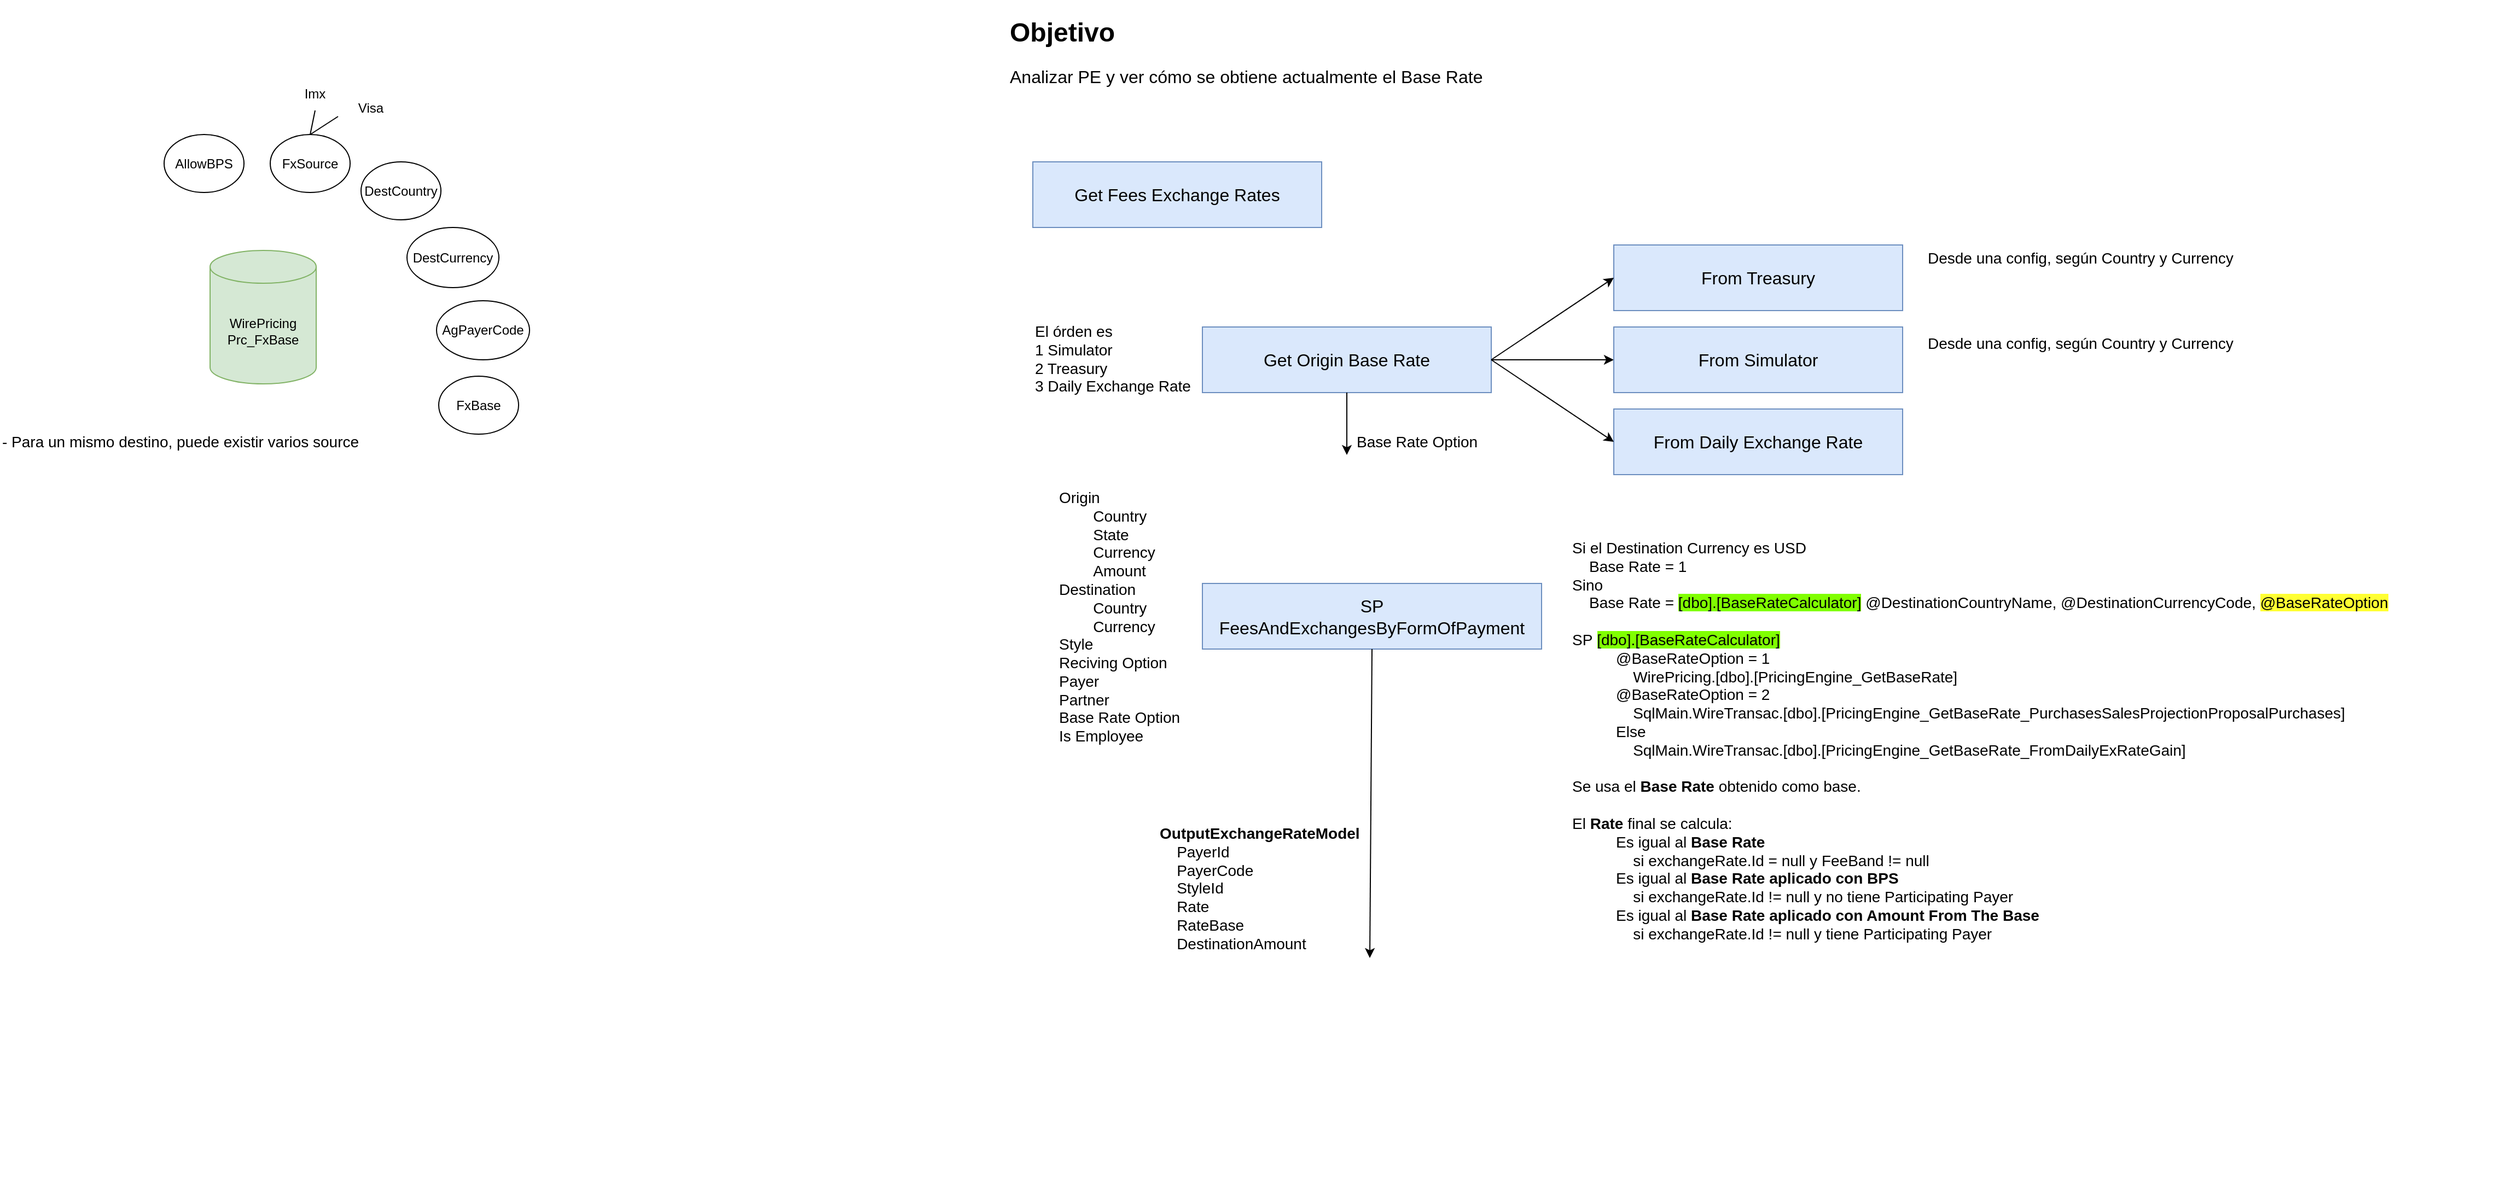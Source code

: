 <mxfile version="21.6.8" type="github">
  <diagram name="Página-1" id="OCQVt_zFbdHCXUs0rtO8">
    <mxGraphModel dx="2874" dy="1150" grid="0" gridSize="10" guides="1" tooltips="1" connect="1" arrows="1" fold="1" page="0" pageScale="1" pageWidth="827" pageHeight="1169" math="0" shadow="0">
      <root>
        <mxCell id="0" />
        <mxCell id="1" parent="0" />
        <mxCell id="3WI0bjOclUP90dEZoIG7-1" value="Get Fees Exchange Rates" style="rounded=0;whiteSpace=wrap;html=1;fontSize=16;fillColor=#dae8fc;strokeColor=#6c8ebf;" parent="1" vertex="1">
          <mxGeometry x="-201" y="41" width="264" height="60" as="geometry" />
        </mxCell>
        <mxCell id="3WI0bjOclUP90dEZoIG7-7" value="" style="edgeStyle=orthogonalEdgeStyle;rounded=0;orthogonalLoop=1;jettySize=auto;html=1;" parent="1" source="3WI0bjOclUP90dEZoIG7-2" target="3WI0bjOclUP90dEZoIG7-4" edge="1">
          <mxGeometry relative="1" as="geometry" />
        </mxCell>
        <mxCell id="3WI0bjOclUP90dEZoIG7-2" value="Get Origin Base Rate" style="rounded=0;whiteSpace=wrap;html=1;fontSize=16;fillColor=#dae8fc;strokeColor=#6c8ebf;" parent="1" vertex="1">
          <mxGeometry x="-46" y="192" width="264" height="60" as="geometry" />
        </mxCell>
        <mxCell id="3WI0bjOclUP90dEZoIG7-3" value="From Treasury" style="rounded=0;whiteSpace=wrap;html=1;fontSize=16;fillColor=#dae8fc;strokeColor=#6c8ebf;" parent="1" vertex="1">
          <mxGeometry x="330" y="117" width="264" height="60" as="geometry" />
        </mxCell>
        <mxCell id="3WI0bjOclUP90dEZoIG7-4" value="From Simulator" style="rounded=0;whiteSpace=wrap;html=1;fontSize=16;fillColor=#dae8fc;strokeColor=#6c8ebf;" parent="1" vertex="1">
          <mxGeometry x="330" y="192" width="264" height="60" as="geometry" />
        </mxCell>
        <mxCell id="3WI0bjOclUP90dEZoIG7-5" value="From Daily Exchange Rate" style="rounded=0;whiteSpace=wrap;html=1;fontSize=16;fillColor=#dae8fc;strokeColor=#6c8ebf;" parent="1" vertex="1">
          <mxGeometry x="330" y="267" width="264" height="60" as="geometry" />
        </mxCell>
        <mxCell id="3WI0bjOclUP90dEZoIG7-6" value="" style="endArrow=classic;html=1;rounded=0;entryX=0;entryY=0.5;entryDx=0;entryDy=0;exitX=1;exitY=0.5;exitDx=0;exitDy=0;" parent="1" source="3WI0bjOclUP90dEZoIG7-2" target="3WI0bjOclUP90dEZoIG7-3" edge="1">
          <mxGeometry width="50" height="50" relative="1" as="geometry">
            <mxPoint x="267" y="411" as="sourcePoint" />
            <mxPoint x="317" y="361" as="targetPoint" />
          </mxGeometry>
        </mxCell>
        <mxCell id="3WI0bjOclUP90dEZoIG7-8" value="" style="endArrow=classic;html=1;rounded=0;entryX=0;entryY=0.5;entryDx=0;entryDy=0;exitX=1;exitY=0.5;exitDx=0;exitDy=0;" parent="1" source="3WI0bjOclUP90dEZoIG7-2" target="3WI0bjOclUP90dEZoIG7-5" edge="1">
          <mxGeometry width="50" height="50" relative="1" as="geometry">
            <mxPoint x="267" y="411" as="sourcePoint" />
            <mxPoint x="317" y="361" as="targetPoint" />
          </mxGeometry>
        </mxCell>
        <mxCell id="3WI0bjOclUP90dEZoIG7-9" value="SP&lt;br&gt;FeesAndExchangesByFormOfPayment" style="rounded=0;whiteSpace=wrap;html=1;fontSize=16;fillColor=#dae8fc;strokeColor=#6c8ebf;" parent="1" vertex="1">
          <mxGeometry x="-46" y="426.5" width="310" height="60" as="geometry" />
        </mxCell>
        <mxCell id="3WI0bjOclUP90dEZoIG7-10" value="El órden es&amp;nbsp;&lt;br style=&quot;font-size: 14px;&quot;&gt;1 Simulator&lt;br style=&quot;font-size: 14px;&quot;&gt;2 Treasury&lt;br style=&quot;font-size: 14px;&quot;&gt;3 Daily Exchange Rate" style="text;html=1;strokeColor=none;fillColor=none;align=left;verticalAlign=middle;whiteSpace=wrap;rounded=0;fontSize=14;" parent="1" vertex="1">
          <mxGeometry x="-201" y="174" width="155" height="93" as="geometry" />
        </mxCell>
        <mxCell id="3WI0bjOclUP90dEZoIG7-11" value="Origin&lt;br&gt;&lt;span style=&quot;white-space: pre;&quot;&gt;&#x9;&lt;/span&gt;Country&lt;br&gt;&lt;span style=&quot;white-space: pre;&quot;&gt;&#x9;&lt;/span&gt;State&lt;br&gt;&lt;span style=&quot;white-space: pre;&quot;&gt;&#x9;&lt;/span&gt;Currency&lt;br&gt;&lt;span style=&quot;white-space: pre;&quot;&gt;&#x9;&lt;/span&gt;Amount&lt;br&gt;Destination&lt;br&gt;&lt;span style=&quot;white-space: pre;&quot;&gt;&#x9;&lt;/span&gt;Country&lt;br&gt;&lt;span style=&quot;white-space: pre;&quot;&gt;&#x9;&lt;/span&gt;Currency&lt;br&gt;Style&lt;br&gt;Reciving Option&lt;br&gt;Payer&lt;br&gt;Partner&lt;br&gt;Base Rate Option&lt;br&gt;Is Employee" style="text;html=1;strokeColor=none;fillColor=none;align=left;verticalAlign=middle;whiteSpace=wrap;rounded=0;fontSize=14;" parent="1" vertex="1">
          <mxGeometry x="-179" y="323" width="125" height="267" as="geometry" />
        </mxCell>
        <mxCell id="3WI0bjOclUP90dEZoIG7-12" value="Desde una config, según Country y Currency" style="text;html=1;strokeColor=none;fillColor=none;align=left;verticalAlign=middle;whiteSpace=wrap;rounded=0;fontSize=14;" parent="1" vertex="1">
          <mxGeometry x="615" y="113.5" width="368" height="30" as="geometry" />
        </mxCell>
        <mxCell id="3WI0bjOclUP90dEZoIG7-13" value="Desde una config, según Country y Currency" style="text;html=1;strokeColor=none;fillColor=none;align=left;verticalAlign=middle;whiteSpace=wrap;rounded=0;fontSize=14;" parent="1" vertex="1">
          <mxGeometry x="615" y="192" width="317" height="30" as="geometry" />
        </mxCell>
        <mxCell id="3WI0bjOclUP90dEZoIG7-14" value="" style="endArrow=classic;html=1;rounded=0;exitX=0.5;exitY=1;exitDx=0;exitDy=0;" parent="1" source="3WI0bjOclUP90dEZoIG7-2" edge="1">
          <mxGeometry width="50" height="50" relative="1" as="geometry">
            <mxPoint x="407" y="411" as="sourcePoint" />
            <mxPoint x="86" y="309" as="targetPoint" />
          </mxGeometry>
        </mxCell>
        <mxCell id="3WI0bjOclUP90dEZoIG7-15" value="Base Rate Option" style="text;html=1;strokeColor=none;fillColor=none;align=left;verticalAlign=middle;whiteSpace=wrap;rounded=0;fontSize=14;" parent="1" vertex="1">
          <mxGeometry x="93" y="282" width="124" height="30" as="geometry" />
        </mxCell>
        <mxCell id="3WI0bjOclUP90dEZoIG7-16" value="Si el Destination Currency es USD&lt;br&gt;&amp;nbsp;&amp;nbsp;&amp;nbsp;&amp;nbsp;Base Rate = 1&lt;br&gt;Sino&lt;br&gt;&amp;nbsp;&amp;nbsp;&amp;nbsp;&amp;nbsp;Base Rate = &lt;span style=&quot;background-color: rgb(128, 255, 0);&quot;&gt;[dbo].[BaseRateCalculator]&lt;/span&gt; @DestinationCountryName, @DestinationCurrencyCode, &lt;span style=&quot;background-color: rgb(255, 255, 51);&quot;&gt;@BaseRateOption&lt;/span&gt;&lt;br&gt;&amp;nbsp; &amp;nbsp;&lt;br&gt;SP&amp;nbsp;&lt;span style=&quot;background-color: rgb(128, 255, 0);&quot;&gt;[dbo].[BaseRateCalculator]&lt;/span&gt;&lt;br&gt;&lt;blockquote style=&quot;margin: 0 0 0 40px; border: none; padding: 0px;&quot;&gt;&lt;span style=&quot;&quot;&gt;@BaseRateOption = 1&lt;br&gt;&lt;/span&gt;&lt;span style=&quot;&quot;&gt;&lt;span style=&quot;&quot;&gt;&lt;span style=&quot;&quot;&gt;&amp;nbsp;&amp;nbsp;&amp;nbsp;&amp;nbsp;&lt;/span&gt;&lt;/span&gt;WirePricing.[dbo].[PricingEngine_GetBaseRate]&lt;br&gt;&lt;/span&gt;&lt;span style=&quot;&quot;&gt;@BaseRateOption = 2&lt;br&gt;&lt;/span&gt;&lt;span style=&quot;&quot;&gt;&lt;span style=&quot;&quot;&gt;&lt;span style=&quot;&quot;&gt;&amp;nbsp;&amp;nbsp;&amp;nbsp;&amp;nbsp;&lt;/span&gt;&lt;/span&gt;SqlMain.WireTransac.[dbo].[PricingEngine_GetBaseRate_PurchasesSalesProjectionProposalPurchases]&lt;br&gt;&lt;/span&gt;&lt;span style=&quot;&quot;&gt;&lt;span style=&quot;&quot;&gt;Else&lt;br&gt;&lt;/span&gt;&lt;/span&gt;&lt;span style=&quot;&quot;&gt;&lt;span style=&quot;&quot;&gt;&lt;span style=&quot;&quot;&gt;&lt;span style=&quot;&quot;&gt;&lt;span style=&quot;&quot;&gt;&amp;nbsp;&amp;nbsp;&amp;nbsp;&amp;nbsp;&lt;/span&gt;&lt;/span&gt;SqlMain.WireTransac.[dbo].[PricingEngine_GetBaseRate_FromDailyExRateGain]&amp;nbsp;&amp;nbsp;&amp;nbsp;&amp;nbsp;&lt;/span&gt;&lt;/span&gt;&lt;/span&gt;&lt;/blockquote&gt;&lt;br&gt;Se usa el &lt;b&gt;Base Rate&lt;/b&gt; obtenido como base.&lt;br&gt;&lt;br&gt;El &lt;b&gt;Rate &lt;/b&gt;final se calcula:&lt;br&gt;&lt;blockquote style=&quot;margin: 0 0 0 40px; border: none; padding: 0px;&quot;&gt;Es igual al &lt;b&gt;Base Rate&lt;br&gt; &lt;/b&gt;&lt;span style=&quot;&quot;&gt;&lt;span style=&quot;white-space: pre;&quot;&gt;&amp;nbsp;&amp;nbsp;&amp;nbsp;&amp;nbsp;&lt;/span&gt;&lt;/span&gt;si exchangeRate.Id = null y FeeBand != null&lt;br&gt;Es igual al &lt;b&gt;Base Rate aplicado con BPS&lt;br&gt; &lt;/b&gt;&lt;span style=&quot;&quot;&gt;&lt;span style=&quot;white-space: pre;&quot;&gt;&amp;nbsp;&amp;nbsp;&amp;nbsp;&amp;nbsp;&lt;/span&gt;&lt;/span&gt;si exchangeRate.Id != null y no tiene Participating Payer&amp;nbsp;&lt;br&gt;Es igual al &lt;b&gt;Base Rate aplicado con Amount From The Base&lt;br&gt;&lt;/b&gt;&lt;span style=&quot;&quot;&gt;&lt;span style=&quot;white-space: pre;&quot;&gt;&amp;nbsp;&amp;nbsp;&amp;nbsp;&amp;nbsp;&lt;/span&gt;&lt;/span&gt;si exchangeRate.Id != null y tiene Participating Payer&lt;/blockquote&gt;&lt;br&gt;&lt;br&gt;" style="text;html=1;strokeColor=none;fillColor=none;align=left;verticalAlign=top;whiteSpace=wrap;rounded=0;fontSize=14;horizontal=1;" parent="1" vertex="1">
          <mxGeometry x="290" y="379" width="849" height="592" as="geometry" />
        </mxCell>
        <mxCell id="3WI0bjOclUP90dEZoIG7-17" value="&lt;b&gt;OutputExchangeRateModel&lt;/b&gt;&lt;br style=&quot;font-size: 14px;&quot;&gt;&lt;span style=&quot;font-size: 14px;&quot;&gt;&lt;span style=&quot;font-size: 14px;&quot;&gt;&amp;nbsp;&amp;nbsp;&amp;nbsp;&amp;nbsp;&lt;/span&gt;&lt;/span&gt;PayerId&lt;br style=&quot;font-size: 14px;&quot;&gt;&lt;span style=&quot;font-size: 14px;&quot;&gt;&lt;span style=&quot;font-size: 14px;&quot;&gt;&amp;nbsp;&amp;nbsp;&amp;nbsp;&amp;nbsp;&lt;/span&gt;&lt;/span&gt;PayerCode&lt;br style=&quot;font-size: 14px;&quot;&gt;&lt;span style=&quot;font-size: 14px;&quot;&gt;&lt;span style=&quot;font-size: 14px;&quot;&gt;&amp;nbsp;&amp;nbsp;&amp;nbsp;&amp;nbsp;&lt;/span&gt;&lt;/span&gt;StyleId&lt;br style=&quot;font-size: 14px;&quot;&gt;&lt;span style=&quot;font-size: 14px;&quot;&gt;&lt;span style=&quot;font-size: 14px;&quot;&gt;&amp;nbsp;&amp;nbsp;&amp;nbsp;&amp;nbsp;&lt;/span&gt;&lt;/span&gt;Rate&lt;br style=&quot;font-size: 14px;&quot;&gt;&lt;span style=&quot;font-size: 14px;&quot;&gt;&lt;span style=&quot;white-space: pre; font-size: 14px;&quot;&gt;&amp;nbsp;&amp;nbsp;&amp;nbsp;&amp;nbsp;&lt;/span&gt;&lt;/span&gt;RateBase&lt;br style=&quot;font-size: 14px;&quot;&gt;&lt;span style=&quot;font-size: 14px;&quot;&gt;&lt;span style=&quot;white-space: pre; font-size: 14px;&quot;&gt;&amp;nbsp;&amp;nbsp;&amp;nbsp;&amp;nbsp;&lt;/span&gt;&lt;/span&gt;DestinationAmount" style="text;html=1;strokeColor=none;fillColor=none;align=left;verticalAlign=top;whiteSpace=wrap;rounded=0;horizontal=1;fontSize=14;" parent="1" vertex="1">
          <mxGeometry x="-87" y="640" width="218" height="155" as="geometry" />
        </mxCell>
        <mxCell id="3WI0bjOclUP90dEZoIG7-18" value="" style="endArrow=classic;html=1;rounded=0;exitX=0.5;exitY=1;exitDx=0;exitDy=0;" parent="1" source="3WI0bjOclUP90dEZoIG7-9" edge="1">
          <mxGeometry width="50" height="50" relative="1" as="geometry">
            <mxPoint x="97" y="492" as="sourcePoint" />
            <mxPoint x="107" y="769" as="targetPoint" />
          </mxGeometry>
        </mxCell>
        <mxCell id="3WI0bjOclUP90dEZoIG7-19" value="&lt;h1&gt;Objetivo&lt;/h1&gt;&lt;p&gt;&lt;font style=&quot;font-size: 16px;&quot;&gt;Analizar PE y ver cómo se obtiene actualmente el Base Rate&lt;/font&gt;&lt;/p&gt;" style="text;html=1;strokeColor=none;fillColor=none;spacing=5;spacingTop=-20;whiteSpace=wrap;overflow=hidden;rounded=0;" parent="1" vertex="1">
          <mxGeometry x="-227" y="-97" width="963" height="79" as="geometry" />
        </mxCell>
        <mxCell id="4Yt7kuB9KZ4CqkyVL8o8-1" value="WirePricing&lt;br&gt;Prc_FxBase" style="shape=cylinder3;whiteSpace=wrap;html=1;boundedLbl=1;backgroundOutline=1;size=15;fillColor=#d5e8d4;strokeColor=#82b366;" parent="1" vertex="1">
          <mxGeometry x="-953" y="122" width="97" height="122" as="geometry" />
        </mxCell>
        <mxCell id="4Yt7kuB9KZ4CqkyVL8o8-2" value="AllowBPS" style="ellipse;whiteSpace=wrap;html=1;" parent="1" vertex="1">
          <mxGeometry x="-995" y="16" width="73" height="53" as="geometry" />
        </mxCell>
        <mxCell id="4Yt7kuB9KZ4CqkyVL8o8-3" value="FxSource" style="ellipse;whiteSpace=wrap;html=1;" parent="1" vertex="1">
          <mxGeometry x="-898" y="16" width="73" height="53" as="geometry" />
        </mxCell>
        <mxCell id="4Yt7kuB9KZ4CqkyVL8o8-4" value="DestCountry" style="ellipse;whiteSpace=wrap;html=1;" parent="1" vertex="1">
          <mxGeometry x="-815" y="41" width="73" height="53" as="geometry" />
        </mxCell>
        <mxCell id="4Yt7kuB9KZ4CqkyVL8o8-5" value="AgPayerCode" style="ellipse;whiteSpace=wrap;html=1;" parent="1" vertex="1">
          <mxGeometry x="-746" y="168" width="85" height="54" as="geometry" />
        </mxCell>
        <mxCell id="4Yt7kuB9KZ4CqkyVL8o8-6" value="DestCurrency" style="ellipse;whiteSpace=wrap;html=1;" parent="1" vertex="1">
          <mxGeometry x="-773" y="101" width="84" height="55" as="geometry" />
        </mxCell>
        <mxCell id="4Yt7kuB9KZ4CqkyVL8o8-7" value="FxBase" style="ellipse;whiteSpace=wrap;html=1;" parent="1" vertex="1">
          <mxGeometry x="-744" y="237" width="73" height="53" as="geometry" />
        </mxCell>
        <mxCell id="4Yt7kuB9KZ4CqkyVL8o8-8" value="Imx" style="text;html=1;strokeColor=none;fillColor=none;align=center;verticalAlign=middle;whiteSpace=wrap;rounded=0;" parent="1" vertex="1">
          <mxGeometry x="-887" y="-36" width="60" height="30" as="geometry" />
        </mxCell>
        <mxCell id="4Yt7kuB9KZ4CqkyVL8o8-9" value="Visa" style="text;html=1;strokeColor=none;fillColor=none;align=center;verticalAlign=middle;whiteSpace=wrap;rounded=0;" parent="1" vertex="1">
          <mxGeometry x="-836" y="-23" width="60" height="30" as="geometry" />
        </mxCell>
        <mxCell id="4Yt7kuB9KZ4CqkyVL8o8-10" value="" style="endArrow=none;html=1;rounded=0;entryX=0.5;entryY=0;entryDx=0;entryDy=0;exitX=0.5;exitY=1;exitDx=0;exitDy=0;" parent="1" source="4Yt7kuB9KZ4CqkyVL8o8-8" target="4Yt7kuB9KZ4CqkyVL8o8-3" edge="1">
          <mxGeometry width="50" height="50" relative="1" as="geometry">
            <mxPoint x="-566" y="285" as="sourcePoint" />
            <mxPoint x="-516" y="235" as="targetPoint" />
          </mxGeometry>
        </mxCell>
        <mxCell id="4Yt7kuB9KZ4CqkyVL8o8-11" value="" style="endArrow=none;html=1;rounded=0;exitX=0.5;exitY=0;exitDx=0;exitDy=0;entryX=0;entryY=0.75;entryDx=0;entryDy=0;" parent="1" source="4Yt7kuB9KZ4CqkyVL8o8-3" target="4Yt7kuB9KZ4CqkyVL8o8-9" edge="1">
          <mxGeometry width="50" height="50" relative="1" as="geometry">
            <mxPoint x="-566" y="285" as="sourcePoint" />
            <mxPoint x="-516" y="235" as="targetPoint" />
          </mxGeometry>
        </mxCell>
        <mxCell id="4Yt7kuB9KZ4CqkyVL8o8-13" value="- Para un mismo destino, puede existir varios source" style="text;html=1;strokeColor=none;fillColor=none;align=left;verticalAlign=top;whiteSpace=wrap;rounded=0;fontSize=14;" parent="1" vertex="1">
          <mxGeometry x="-1145" y="282" width="441" height="86" as="geometry" />
        </mxCell>
      </root>
    </mxGraphModel>
  </diagram>
</mxfile>
